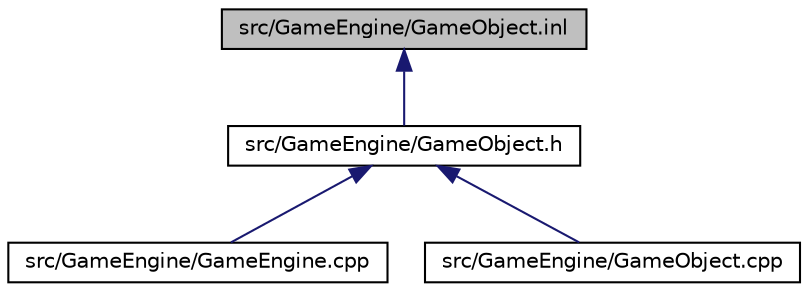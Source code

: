 digraph "src/GameEngine/GameObject.inl"
{
  edge [fontname="Helvetica",fontsize="10",labelfontname="Helvetica",labelfontsize="10"];
  node [fontname="Helvetica",fontsize="10",shape=record];
  Node1 [label="src/GameEngine/GameObject.inl",height=0.2,width=0.4,color="black", fillcolor="grey75", style="filled" fontcolor="black"];
  Node1 -> Node2 [dir="back",color="midnightblue",fontsize="10",style="solid"];
  Node2 [label="src/GameEngine/GameObject.h",height=0.2,width=0.4,color="black", fillcolor="white", style="filled",URL="$_game_object_8h.html"];
  Node2 -> Node3 [dir="back",color="midnightblue",fontsize="10",style="solid"];
  Node3 [label="src/GameEngine/GameEngine.cpp",height=0.2,width=0.4,color="black", fillcolor="white", style="filled",URL="$_game_engine_8cpp.html"];
  Node2 -> Node4 [dir="back",color="midnightblue",fontsize="10",style="solid"];
  Node4 [label="src/GameEngine/GameObject.cpp",height=0.2,width=0.4,color="black", fillcolor="white", style="filled",URL="$_game_object_8cpp.html"];
}
